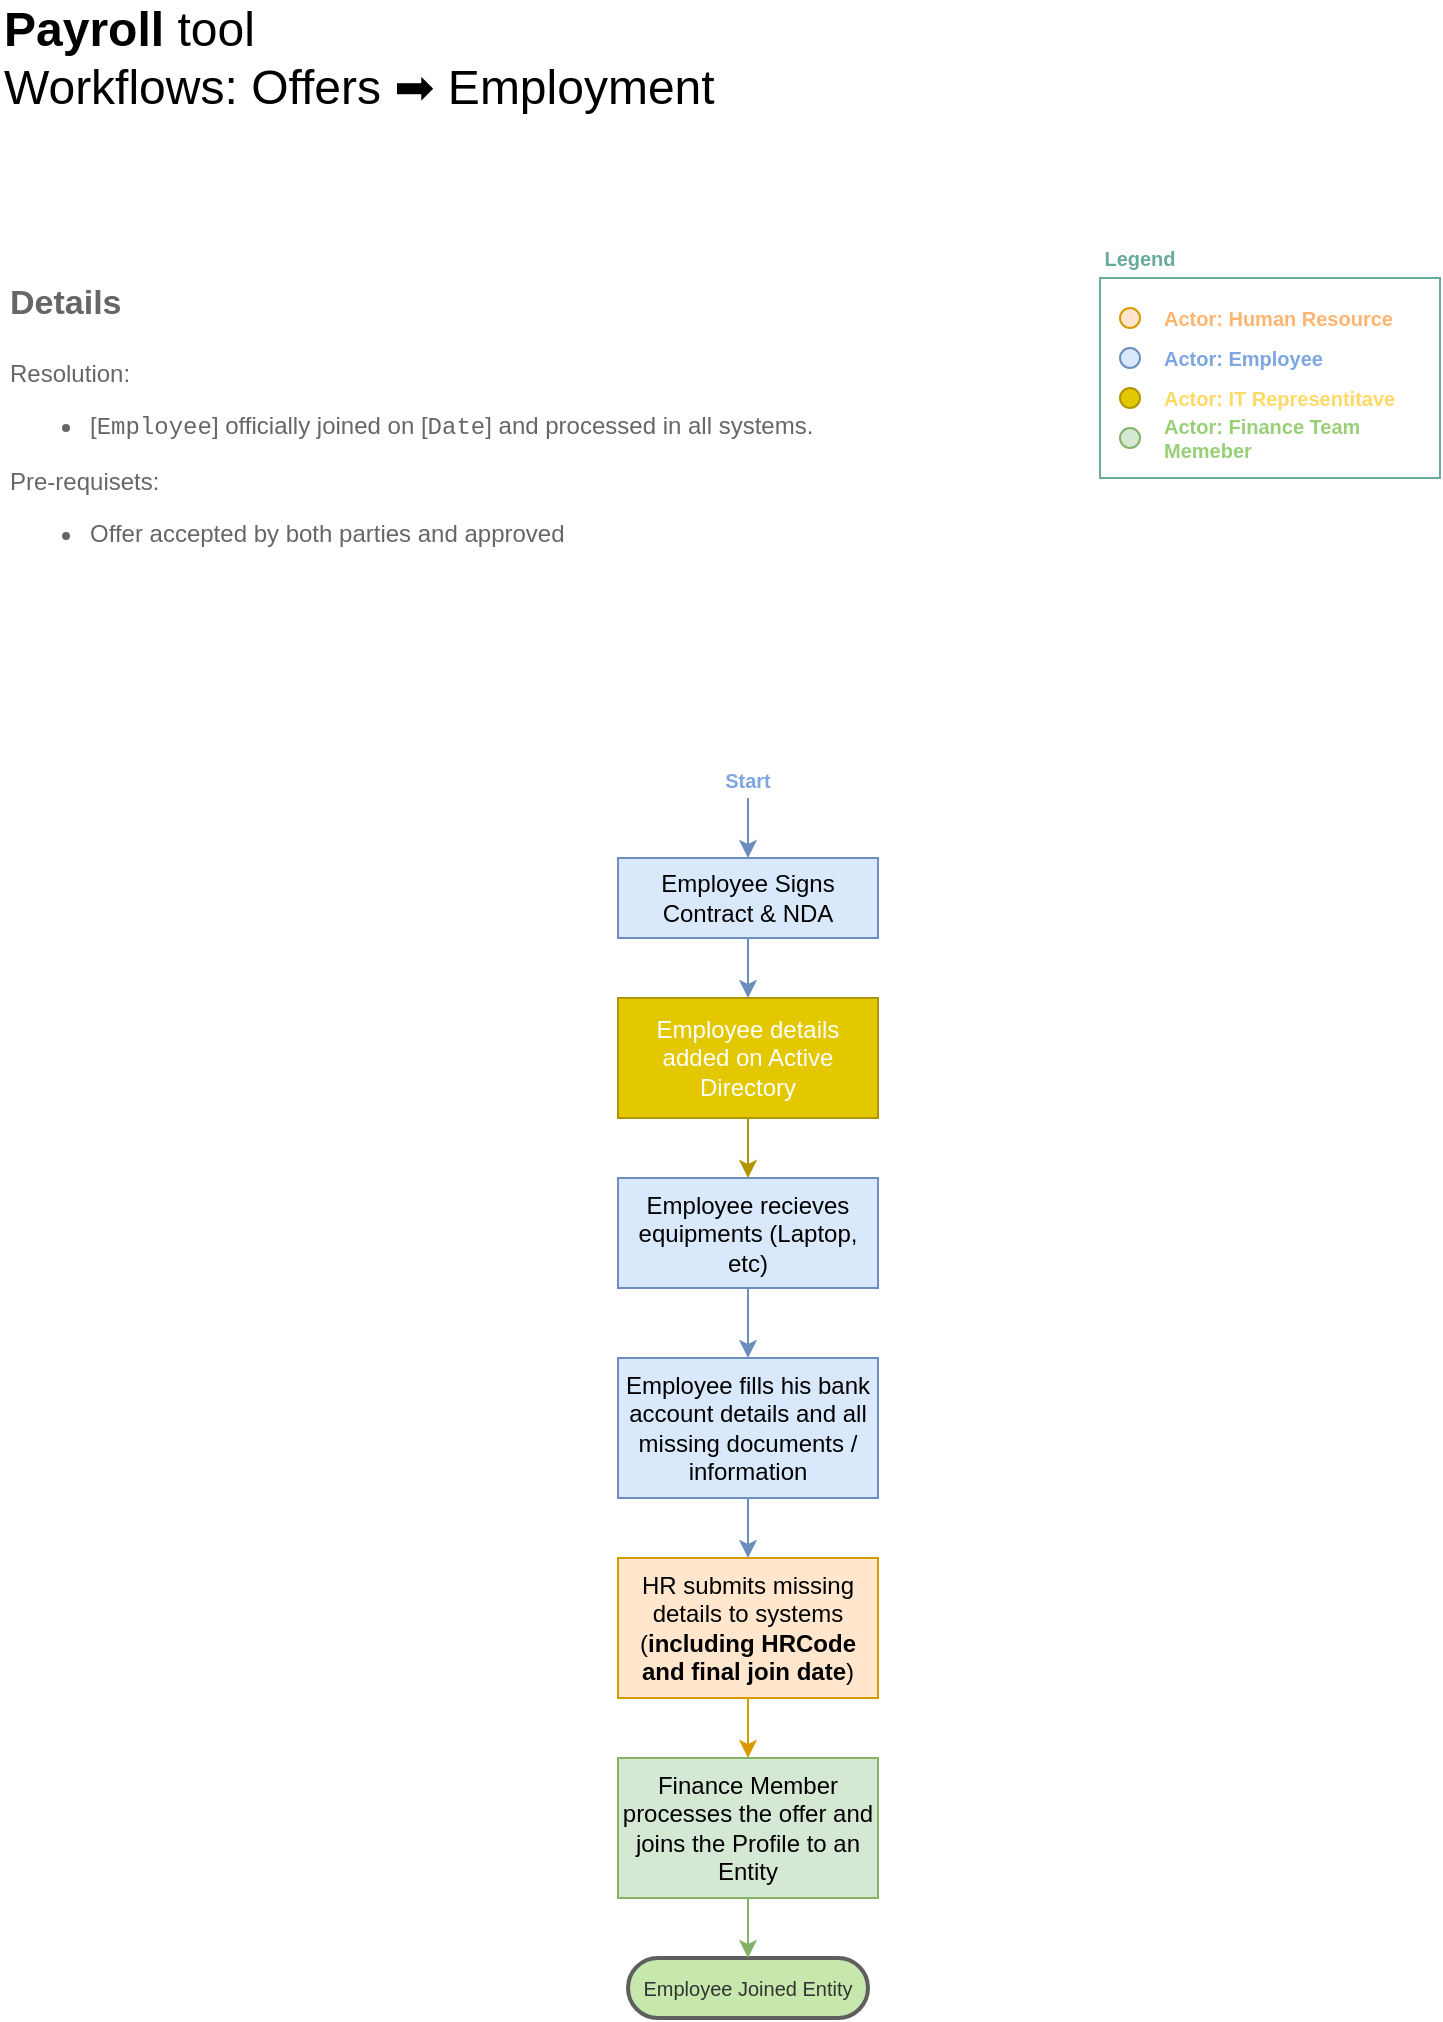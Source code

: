 <mxfile version="14.1.8" type="device"><diagram id="C5RBs43oDa-KdzZeNtuy" name="Page-1"><mxGraphModel dx="1026" dy="447" grid="1" gridSize="10" guides="1" tooltips="1" connect="1" arrows="1" fold="1" page="1" pageScale="1" pageWidth="827" pageHeight="1169" background="none" math="0" shadow="0"><root><mxCell id="WIyWlLk6GJQsqaUBKTNV-0"/><mxCell id="WIyWlLk6GJQsqaUBKTNV-1" parent="WIyWlLk6GJQsqaUBKTNV-0"/><mxCell id="lZGGp_v_sTOA3K4nQhqu-2" value="&lt;div&gt;&lt;font style=&quot;font-size: 24px&quot;&gt;&lt;b&gt;Payroll &lt;/b&gt;tool&lt;/font&gt;&lt;/div&gt;&lt;font style=&quot;font-size: 24px&quot;&gt;&lt;div&gt;&lt;span&gt;Workflows: Offers ➡ Employment&lt;/span&gt;&lt;/div&gt;&lt;/font&gt;" style="text;html=1;align=left;verticalAlign=middle;resizable=0;points=[];autosize=1;" parent="WIyWlLk6GJQsqaUBKTNV-1" vertex="1"><mxGeometry x="40" y="40" width="370" height="40" as="geometry"/></mxCell><mxCell id="lZGGp_v_sTOA3K4nQhqu-8" style="edgeStyle=orthogonalEdgeStyle;rounded=0;orthogonalLoop=1;jettySize=auto;html=1;endArrow=classic;endFill=1;fillColor=#dae8fc;strokeColor=#6c8ebf;entryX=0.5;entryY=0;entryDx=0;entryDy=0;" parent="WIyWlLk6GJQsqaUBKTNV-1" edge="1"><mxGeometry relative="1" as="geometry"><mxPoint x="450" y="480" as="targetPoint"/></mxGeometry></mxCell><mxCell id="lZGGp_v_sTOA3K4nQhqu-9" value="Yes" style="edgeLabel;html=1;align=center;verticalAlign=middle;resizable=0;points=[];" parent="lZGGp_v_sTOA3K4nQhqu-8" vertex="1" connectable="0"><mxGeometry x="-0.329" relative="1" as="geometry"><mxPoint as="offset"/></mxGeometry></mxCell><mxCell id="lZGGp_v_sTOA3K4nQhqu-12" style="edgeStyle=orthogonalEdgeStyle;rounded=0;orthogonalLoop=1;jettySize=auto;html=1;entryX=0.5;entryY=0;entryDx=0;entryDy=0;endArrow=classic;endFill=1;fillColor=#ffe6cc;strokeColor=#d79b00;" parent="WIyWlLk6GJQsqaUBKTNV-1" edge="1"><mxGeometry relative="1" as="geometry"><mxPoint x="450" y="720" as="targetPoint"/></mxGeometry></mxCell><mxCell id="lZGGp_v_sTOA3K4nQhqu-22" value="" style="edgeStyle=orthogonalEdgeStyle;rounded=0;orthogonalLoop=1;jettySize=auto;html=1;endArrow=classic;endFill=1;entryX=0.5;entryY=0;entryDx=0;entryDy=0;fillColor=#dae8fc;strokeColor=#6c8ebf;" parent="WIyWlLk6GJQsqaUBKTNV-1" target="lZGGp_v_sTOA3K4nQhqu-26" edge="1"><mxGeometry relative="1" as="geometry"><mxPoint x="414" y="430" as="sourcePoint"/></mxGeometry></mxCell><mxCell id="zLM_bik_8uhDZqw3gAIU-11" style="edgeStyle=orthogonalEdgeStyle;rounded=0;orthogonalLoop=1;jettySize=auto;html=1;fontColor=#7EA6E0;fillColor=#dae8fc;strokeColor=#6c8ebf;" edge="1" parent="WIyWlLk6GJQsqaUBKTNV-1" source="lZGGp_v_sTOA3K4nQhqu-26" target="zLM_bik_8uhDZqw3gAIU-3"><mxGeometry relative="1" as="geometry"/></mxCell><mxCell id="lZGGp_v_sTOA3K4nQhqu-26" value="Employee Signs Contract &amp;amp; NDA" style="whiteSpace=wrap;html=1;fillColor=#dae8fc;strokeColor=#6c8ebf;" parent="WIyWlLk6GJQsqaUBKTNV-1" vertex="1"><mxGeometry x="349" y="460" width="130" height="40" as="geometry"/></mxCell><UserObject label="Employee Joined Entity" lucidchartObjectId="rJVaWQaTZlaL" id="lZGGp_v_sTOA3K4nQhqu-41"><mxCell style="html=1;overflow=block;blockSpacing=1;whiteSpace=wrap;rounded=1;arcSize=50;whiteSpace=wrap;fontSize=10;fontColor=#333333;spacing=4;strokeColor=#5e5e5e;strokeOpacity=100;fillOpacity=100;fillColor=#c7e8ac;strokeWidth=2;" parent="WIyWlLk6GJQsqaUBKTNV-1" vertex="1"><mxGeometry x="354" y="1010" width="120" height="30" as="geometry"/></mxCell></UserObject><mxCell id="lZGGp_v_sTOA3K4nQhqu-42" style="edgeStyle=orthogonalEdgeStyle;rounded=0;orthogonalLoop=1;jettySize=auto;html=1;entryX=0.5;entryY=0;entryDx=0;entryDy=0;endArrow=classic;endFill=1;fillColor=#d5e8d4;strokeColor=#82b366;exitX=0.5;exitY=1;exitDx=0;exitDy=0;" parent="WIyWlLk6GJQsqaUBKTNV-1" source="zLM_bik_8uhDZqw3gAIU-8" target="lZGGp_v_sTOA3K4nQhqu-41" edge="1"><mxGeometry relative="1" as="geometry"><mxPoint x="310" y="1099" as="targetPoint"/><Array as="points"/><mxPoint x="430" y="1089.0" as="sourcePoint"/></mxGeometry></mxCell><mxCell id="lZGGp_v_sTOA3K4nQhqu-45" style="edgeStyle=orthogonalEdgeStyle;rounded=0;orthogonalLoop=1;jettySize=auto;html=1;entryX=0.5;entryY=0;entryDx=0;entryDy=0;endArrow=classic;endFill=1;fillColor=#dae8fc;strokeColor=#6c8ebf;" parent="WIyWlLk6GJQsqaUBKTNV-1" edge="1"><mxGeometry relative="1" as="geometry"><mxPoint x="200" y="1610" as="sourcePoint"/></mxGeometry></mxCell><mxCell id="lZGGp_v_sTOA3K4nQhqu-47" style="edgeStyle=orthogonalEdgeStyle;rounded=0;orthogonalLoop=1;jettySize=auto;html=1;entryX=0.5;entryY=0;entryDx=0;entryDy=0;endArrow=classic;endFill=1;fillColor=#f5f5f5;strokeColor=#666666;" parent="WIyWlLk6GJQsqaUBKTNV-1" edge="1"><mxGeometry relative="1" as="geometry"><mxPoint x="330" y="1710" as="sourcePoint"/></mxGeometry></mxCell><mxCell id="lZGGp_v_sTOA3K4nQhqu-49" style="edgeStyle=orthogonalEdgeStyle;rounded=0;orthogonalLoop=1;jettySize=auto;html=1;entryX=0.5;entryY=0;entryDx=0;entryDy=0;endArrow=classic;endFill=1;fillColor=#ffe6cc;strokeColor=#d79b00;" parent="WIyWlLk6GJQsqaUBKTNV-1" edge="1"><mxGeometry relative="1" as="geometry"><mxPoint x="259.99" y="1840" as="sourcePoint"/></mxGeometry></mxCell><mxCell id="lZGGp_v_sTOA3K4nQhqu-50" value="&lt;span style=&quot;font-size: 12px&quot;&gt;Employee's Profile added to&amp;nbsp;&lt;/span&gt;&lt;b style=&quot;font-size: 12px&quot;&gt;Payroll&lt;/b&gt;&lt;span style=&quot;font-size: 12px&quot;&gt;, &lt;br&gt;his offer is synced too&lt;/span&gt;" style="edgeLabel;html=1;align=center;verticalAlign=middle;resizable=0;points=[];labelBackgroundColor=#FFFFFF;" parent="lZGGp_v_sTOA3K4nQhqu-49" vertex="1" connectable="0"><mxGeometry x="-0.157" y="1" relative="1" as="geometry"><mxPoint x="-1" y="2.07" as="offset"/></mxGeometry></mxCell><mxCell id="lZGGp_v_sTOA3K4nQhqu-72" style="edgeStyle=orthogonalEdgeStyle;rounded=0;orthogonalLoop=1;jettySize=auto;html=1;entryX=0.5;entryY=0;entryDx=0;entryDy=0;fontSize=10;fontColor=#7EA6E0;fillColor=#ffe6cc;strokeColor=#d79b00;" parent="WIyWlLk6GJQsqaUBKTNV-1" edge="1"><mxGeometry relative="1" as="geometry"><mxPoint x="450" y="620" as="targetPoint"/></mxGeometry></mxCell><mxCell id="lZGGp_v_sTOA3K4nQhqu-73" value="&lt;font color=&quot;#000000&quot;&gt;Yes&lt;/font&gt;" style="edgeLabel;html=1;align=center;verticalAlign=middle;resizable=0;points=[];fontSize=10;fontColor=#7EA6E0;" parent="lZGGp_v_sTOA3K4nQhqu-72" vertex="1" connectable="0"><mxGeometry x="-0.325" relative="1" as="geometry"><mxPoint as="offset"/></mxGeometry></mxCell><mxCell id="rQXk5rrQsQHGU_NM08VE-0" value="" style="group;" parent="WIyWlLk6GJQsqaUBKTNV-1" vertex="1" connectable="0"><mxGeometry x="590" y="150" width="170" height="120" as="geometry"/></mxCell><mxCell id="rQXk5rrQsQHGU_NM08VE-1" value="" style="rounded=0;whiteSpace=wrap;html=1;fontSize=10;fontColor=#FFB570;align=left;strokeColor=#67AB9F;" parent="rQXk5rrQsQHGU_NM08VE-0" vertex="1"><mxGeometry y="20" width="170" height="100" as="geometry"/></mxCell><mxCell id="rQXk5rrQsQHGU_NM08VE-2" value="" style="ellipse;whiteSpace=wrap;html=1;fontSize=10;align=left;fillColor=#ffe6cc;strokeColor=#d79b00;" parent="rQXk5rrQsQHGU_NM08VE-0" vertex="1"><mxGeometry x="10" y="35" width="10" height="10" as="geometry"/></mxCell><mxCell id="rQXk5rrQsQHGU_NM08VE-3" value="Actor: Human Resource" style="text;html=1;strokeColor=none;fillColor=none;align=left;verticalAlign=middle;whiteSpace=wrap;rounded=0;fontSize=10;fontStyle=1;fontColor=#FFB570;" parent="rQXk5rrQsQHGU_NM08VE-0" vertex="1"><mxGeometry x="30" y="30" width="120" height="20" as="geometry"/></mxCell><mxCell id="rQXk5rrQsQHGU_NM08VE-4" value="&lt;b&gt;&lt;font color=&quot;#67ab9f&quot;&gt;Legend&lt;/font&gt;&lt;/b&gt;" style="text;html=1;strokeColor=none;fillColor=none;align=center;verticalAlign=middle;whiteSpace=wrap;rounded=0;fontSize=10;fontColor=#FFB570;" parent="rQXk5rrQsQHGU_NM08VE-0" vertex="1"><mxGeometry width="40" height="20" as="geometry"/></mxCell><mxCell id="rQXk5rrQsQHGU_NM08VE-5" value="" style="ellipse;whiteSpace=wrap;html=1;fontSize=10;align=left;fillColor=#dae8fc;strokeColor=#6c8ebf;" parent="rQXk5rrQsQHGU_NM08VE-0" vertex="1"><mxGeometry x="10" y="55" width="10" height="10" as="geometry"/></mxCell><mxCell id="rQXk5rrQsQHGU_NM08VE-6" value="Actor: Employee" style="text;html=1;strokeColor=none;fillColor=none;align=left;verticalAlign=middle;whiteSpace=wrap;rounded=0;fontSize=10;fontStyle=1;fontColor=#7EA6E0;" parent="rQXk5rrQsQHGU_NM08VE-0" vertex="1"><mxGeometry x="30" y="50" width="120" height="20" as="geometry"/></mxCell><mxCell id="rQXk5rrQsQHGU_NM08VE-7" value="" style="ellipse;whiteSpace=wrap;html=1;fontSize=10;align=left;fillColor=#e3c800;strokeColor=#B09500;fontColor=#ffffff;" parent="rQXk5rrQsQHGU_NM08VE-0" vertex="1"><mxGeometry x="10" y="75" width="10" height="10" as="geometry"/></mxCell><mxCell id="rQXk5rrQsQHGU_NM08VE-8" value="&lt;font color=&quot;#ffd966&quot;&gt;Actor: IT Representitave&lt;/font&gt;" style="text;html=1;strokeColor=none;fillColor=none;align=left;verticalAlign=middle;whiteSpace=wrap;rounded=0;fontSize=10;fontStyle=1;fontColor=#7EA6E0;" parent="rQXk5rrQsQHGU_NM08VE-0" vertex="1"><mxGeometry x="30" y="70" width="120" height="20" as="geometry"/></mxCell><mxCell id="zLM_bik_8uhDZqw3gAIU-9" value="" style="ellipse;whiteSpace=wrap;html=1;fontSize=10;align=left;fillColor=#d5e8d4;strokeColor=#82b366;" vertex="1" parent="rQXk5rrQsQHGU_NM08VE-0"><mxGeometry x="10" y="95" width="10" height="10" as="geometry"/></mxCell><mxCell id="zLM_bik_8uhDZqw3gAIU-10" value="&lt;font color=&quot;#97d077&quot;&gt;Actor: Finance Team Memeber&lt;/font&gt;" style="text;html=1;strokeColor=none;fillColor=none;align=left;verticalAlign=middle;whiteSpace=wrap;rounded=0;fontSize=10;fontStyle=1;fontColor=#7EA6E0;" vertex="1" parent="rQXk5rrQsQHGU_NM08VE-0"><mxGeometry x="30" y="90" width="120" height="20" as="geometry"/></mxCell><mxCell id="rQXk5rrQsQHGU_NM08VE-10" value="&lt;font style=&quot;font-size: 10px ; line-height: 120%&quot;&gt;&lt;font style=&quot;font-size: 10px&quot;&gt;&lt;b&gt;Start&lt;/b&gt;&lt;br&gt;&lt;/font&gt;&lt;/font&gt;" style="text;html=1;strokeColor=none;fillColor=none;align=center;verticalAlign=middle;whiteSpace=wrap;rounded=0;fontSize=14;fontColor=#7EA6E0;" parent="WIyWlLk6GJQsqaUBKTNV-1" vertex="1"><mxGeometry x="399" y="410" width="30" height="20" as="geometry"/></mxCell><mxCell id="rQXk5rrQsQHGU_NM08VE-16" value="&lt;h1&gt;&lt;font color=&quot;#666666&quot; style=&quot;font-size: 17px&quot;&gt;Details&lt;/font&gt;&lt;/h1&gt;&lt;font color=&quot;#666666&quot;&gt;Resolution: &lt;br&gt;&lt;ul&gt;&lt;li&gt;&lt;font color=&quot;#666666&quot;&gt;[&lt;font face=&quot;Courier New&quot;&gt;Employee&lt;/font&gt;] officially joined on [&lt;font face=&quot;Courier New&quot;&gt;Date&lt;/font&gt;] and processed in all systems.&lt;br&gt;&lt;/font&gt;&lt;/li&gt;&lt;/ul&gt;Pre-requisets: &lt;br&gt;&lt;ul&gt;&lt;li&gt;&lt;font color=&quot;#666666&quot;&gt;Offer accepted by both parties and approved&lt;/font&gt;&lt;/li&gt;&lt;/ul&gt;&lt;/font&gt;" style="text;html=1;strokeColor=none;spacing=5;spacingTop=-20;whiteSpace=wrap;overflow=hidden;rounded=0;fontColor=#FFB570;align=left;fillColor=#FFFFFF;" parent="WIyWlLk6GJQsqaUBKTNV-1" vertex="1"><mxGeometry x="40" y="160" width="520" height="180" as="geometry"/></mxCell><mxCell id="zLM_bik_8uhDZqw3gAIU-13" style="edgeStyle=orthogonalEdgeStyle;rounded=0;orthogonalLoop=1;jettySize=auto;html=1;fontColor=#7EA6E0;fillColor=#dae8fc;strokeColor=#6c8ebf;" edge="1" parent="WIyWlLk6GJQsqaUBKTNV-1" source="zLM_bik_8uhDZqw3gAIU-1" target="zLM_bik_8uhDZqw3gAIU-2"><mxGeometry relative="1" as="geometry"/></mxCell><mxCell id="zLM_bik_8uhDZqw3gAIU-1" value="Employee recieves equipments (Laptop, etc)" style="whiteSpace=wrap;html=1;fillColor=#dae8fc;strokeColor=#6c8ebf;" vertex="1" parent="WIyWlLk6GJQsqaUBKTNV-1"><mxGeometry x="349" y="620" width="130" height="55" as="geometry"/></mxCell><mxCell id="zLM_bik_8uhDZqw3gAIU-14" style="edgeStyle=orthogonalEdgeStyle;rounded=0;orthogonalLoop=1;jettySize=auto;html=1;entryX=0.5;entryY=0;entryDx=0;entryDy=0;fontColor=#7EA6E0;fillColor=#dae8fc;strokeColor=#6c8ebf;" edge="1" parent="WIyWlLk6GJQsqaUBKTNV-1" source="zLM_bik_8uhDZqw3gAIU-2" target="zLM_bik_8uhDZqw3gAIU-6"><mxGeometry relative="1" as="geometry"/></mxCell><mxCell id="zLM_bik_8uhDZqw3gAIU-2" value="Employee fills his bank account details and all missing documents / information" style="whiteSpace=wrap;html=1;fillColor=#dae8fc;strokeColor=#6c8ebf;" vertex="1" parent="WIyWlLk6GJQsqaUBKTNV-1"><mxGeometry x="349" y="710" width="130" height="70" as="geometry"/></mxCell><mxCell id="zLM_bik_8uhDZqw3gAIU-12" style="edgeStyle=orthogonalEdgeStyle;rounded=0;orthogonalLoop=1;jettySize=auto;html=1;entryX=0.5;entryY=0;entryDx=0;entryDy=0;fontColor=#7EA6E0;fillColor=#e3c800;strokeColor=#B09500;" edge="1" parent="WIyWlLk6GJQsqaUBKTNV-1" source="zLM_bik_8uhDZqw3gAIU-3" target="zLM_bik_8uhDZqw3gAIU-1"><mxGeometry relative="1" as="geometry"/></mxCell><mxCell id="zLM_bik_8uhDZqw3gAIU-3" value="Employee details added on Active Directory" style="whiteSpace=wrap;html=1;fillColor=#e3c800;strokeColor=#B09500;fontColor=#ffffff;" vertex="1" parent="WIyWlLk6GJQsqaUBKTNV-1"><mxGeometry x="349" y="530" width="130" height="60" as="geometry"/></mxCell><mxCell id="zLM_bik_8uhDZqw3gAIU-15" style="edgeStyle=orthogonalEdgeStyle;rounded=0;orthogonalLoop=1;jettySize=auto;html=1;entryX=0.5;entryY=0;entryDx=0;entryDy=0;fontColor=#7EA6E0;fillColor=#ffe6cc;strokeColor=#d79b00;" edge="1" parent="WIyWlLk6GJQsqaUBKTNV-1" source="zLM_bik_8uhDZqw3gAIU-6" target="zLM_bik_8uhDZqw3gAIU-8"><mxGeometry relative="1" as="geometry"/></mxCell><mxCell id="zLM_bik_8uhDZqw3gAIU-6" value="HR submits missing details to systems (&lt;b&gt;including HRCode and final join date&lt;/b&gt;)" style="whiteSpace=wrap;html=1;fillColor=#ffe6cc;strokeColor=#d79b00;" vertex="1" parent="WIyWlLk6GJQsqaUBKTNV-1"><mxGeometry x="349" y="810" width="130" height="70" as="geometry"/></mxCell><mxCell id="zLM_bik_8uhDZqw3gAIU-8" value="Finance Member processes the offer and joins the Profile to an Entity" style="whiteSpace=wrap;html=1;fillColor=#d5e8d4;strokeColor=#82b366;" vertex="1" parent="WIyWlLk6GJQsqaUBKTNV-1"><mxGeometry x="349" y="910" width="130" height="70" as="geometry"/></mxCell></root></mxGraphModel></diagram></mxfile>
